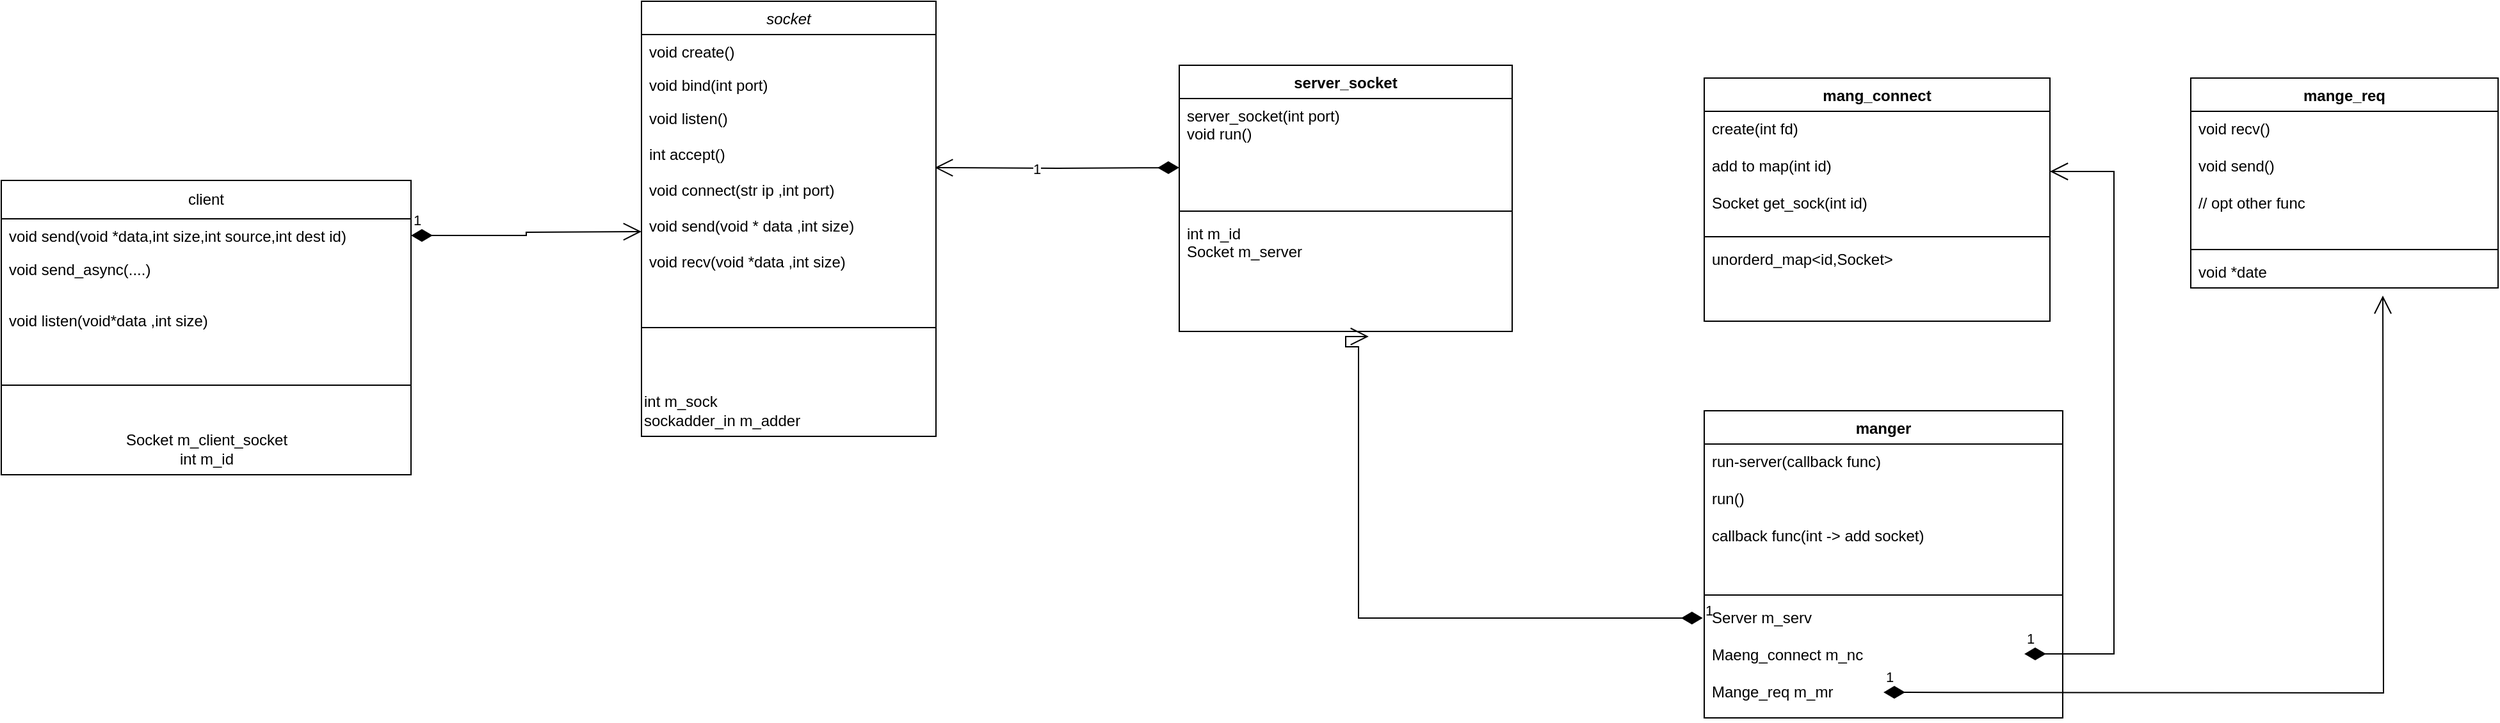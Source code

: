 <mxfile version="24.7.6">
  <diagram id="C5RBs43oDa-KdzZeNtuy" name="Page-1">
    <mxGraphModel dx="1877" dy="447" grid="1" gridSize="10" guides="1" tooltips="1" connect="1" arrows="1" fold="1" page="1" pageScale="1" pageWidth="827" pageHeight="1169" math="0" shadow="0">
      <root>
        <mxCell id="WIyWlLk6GJQsqaUBKTNV-0" />
        <mxCell id="WIyWlLk6GJQsqaUBKTNV-1" parent="WIyWlLk6GJQsqaUBKTNV-0" />
        <mxCell id="zkfFHV4jXpPFQw0GAbJ--0" value="socket" style="swimlane;fontStyle=2;align=center;verticalAlign=top;childLayout=stackLayout;horizontal=1;startSize=26;horizontalStack=0;resizeParent=1;resizeLast=0;collapsible=1;marginBottom=0;rounded=0;shadow=0;strokeWidth=1;" parent="WIyWlLk6GJQsqaUBKTNV-1" vertex="1">
          <mxGeometry x="210" width="230" height="340" as="geometry">
            <mxRectangle x="230" y="140" width="160" height="26" as="alternateBounds" />
          </mxGeometry>
        </mxCell>
        <mxCell id="zkfFHV4jXpPFQw0GAbJ--1" value="void create()" style="text;align=left;verticalAlign=top;spacingLeft=4;spacingRight=4;overflow=hidden;rotatable=0;points=[[0,0.5],[1,0.5]];portConstraint=eastwest;" parent="zkfFHV4jXpPFQw0GAbJ--0" vertex="1">
          <mxGeometry y="26" width="230" height="26" as="geometry" />
        </mxCell>
        <mxCell id="zkfFHV4jXpPFQw0GAbJ--2" value="void bind(int port)" style="text;align=left;verticalAlign=top;spacingLeft=4;spacingRight=4;overflow=hidden;rotatable=0;points=[[0,0.5],[1,0.5]];portConstraint=eastwest;rounded=0;shadow=0;html=0;" parent="zkfFHV4jXpPFQw0GAbJ--0" vertex="1">
          <mxGeometry y="52" width="230" height="26" as="geometry" />
        </mxCell>
        <mxCell id="zkfFHV4jXpPFQw0GAbJ--3" value="void listen()&#xa;&#xa;int accept()&#xa;&#xa;void connect(str ip ,int port)&#xa;&#xa;void send(void * data ,int size)&#xa;&#xa;void recv(void *data ,int size)&#xa;&#xa;bool is_valid()" style="text;align=left;verticalAlign=top;spacingLeft=4;spacingRight=4;overflow=hidden;rotatable=0;points=[[0,0.5],[1,0.5]];portConstraint=eastwest;rounded=0;shadow=0;html=0;" parent="zkfFHV4jXpPFQw0GAbJ--0" vertex="1">
          <mxGeometry y="78" width="230" height="132" as="geometry" />
        </mxCell>
        <mxCell id="zkfFHV4jXpPFQw0GAbJ--4" value="" style="line;html=1;strokeWidth=1;align=left;verticalAlign=middle;spacingTop=-1;spacingLeft=3;spacingRight=3;rotatable=0;labelPosition=right;points=[];portConstraint=eastwest;" parent="zkfFHV4jXpPFQw0GAbJ--0" vertex="1">
          <mxGeometry y="210" width="230" height="90" as="geometry" />
        </mxCell>
        <mxCell id="2EZz9RA_f9-rvHyePm-9-2" value="int m_sock&lt;div&gt;sockadder_in m_adder&lt;/div&gt;" style="text;html=1;align=left;verticalAlign=middle;resizable=0;points=[];autosize=1;strokeColor=none;fillColor=none;" vertex="1" parent="zkfFHV4jXpPFQw0GAbJ--0">
          <mxGeometry y="300" width="230" height="40" as="geometry" />
        </mxCell>
        <mxCell id="2EZz9RA_f9-rvHyePm-9-4" value="client" style="swimlane;fontStyle=0;childLayout=stackLayout;horizontal=1;startSize=30;fillColor=none;horizontalStack=0;resizeParent=1;resizeParentMax=0;resizeLast=0;collapsible=1;marginBottom=0;whiteSpace=wrap;html=1;" vertex="1" parent="WIyWlLk6GJQsqaUBKTNV-1">
          <mxGeometry x="-290" y="140" width="320" height="230" as="geometry" />
        </mxCell>
        <mxCell id="2EZz9RA_f9-rvHyePm-9-5" value="void send(void *data,int size,int source,int dest id)" style="text;strokeColor=none;fillColor=none;align=left;verticalAlign=top;spacingLeft=4;spacingRight=4;overflow=hidden;rotatable=0;points=[[0,0.5],[1,0.5]];portConstraint=eastwest;whiteSpace=wrap;html=1;" vertex="1" parent="2EZz9RA_f9-rvHyePm-9-4">
          <mxGeometry y="30" width="320" height="26" as="geometry" />
        </mxCell>
        <mxCell id="2EZz9RA_f9-rvHyePm-9-6" value="void send_async(....)" style="text;strokeColor=none;fillColor=none;align=left;verticalAlign=top;spacingLeft=4;spacingRight=4;overflow=hidden;rotatable=0;points=[[0,0.5],[1,0.5]];portConstraint=eastwest;whiteSpace=wrap;html=1;" vertex="1" parent="2EZz9RA_f9-rvHyePm-9-4">
          <mxGeometry y="56" width="320" height="26" as="geometry" />
        </mxCell>
        <mxCell id="2EZz9RA_f9-rvHyePm-9-7" value="&lt;div&gt;&lt;br&gt;&lt;/div&gt;&lt;div&gt;void listen(void*data ,int size)&lt;/div&gt;&lt;div&gt;&lt;br&gt;&lt;/div&gt;&lt;div&gt;void listen_async(....)&lt;/div&gt;&lt;div&gt;int get_id()&lt;/div&gt;&lt;div&gt;&lt;br&gt;&lt;/div&gt;" style="text;strokeColor=none;fillColor=none;align=left;verticalAlign=top;spacingLeft=4;spacingRight=4;overflow=hidden;rotatable=0;points=[[0,0.5],[1,0.5]];portConstraint=eastwest;whiteSpace=wrap;html=1;" vertex="1" parent="2EZz9RA_f9-rvHyePm-9-4">
          <mxGeometry y="82" width="320" height="48" as="geometry" />
        </mxCell>
        <mxCell id="2EZz9RA_f9-rvHyePm-9-10" value="" style="line;strokeWidth=1;fillColor=none;align=left;verticalAlign=middle;spacingTop=-1;spacingLeft=3;spacingRight=3;rotatable=0;labelPosition=right;points=[];portConstraint=eastwest;strokeColor=inherit;" vertex="1" parent="2EZz9RA_f9-rvHyePm-9-4">
          <mxGeometry y="130" width="320" height="60" as="geometry" />
        </mxCell>
        <mxCell id="2EZz9RA_f9-rvHyePm-9-12" value="Socket m_client_socket&lt;div&gt;int m_id&lt;/div&gt;" style="text;html=1;align=center;verticalAlign=middle;resizable=0;points=[];autosize=1;strokeColor=none;fillColor=none;" vertex="1" parent="2EZz9RA_f9-rvHyePm-9-4">
          <mxGeometry y="190" width="320" height="40" as="geometry" />
        </mxCell>
        <mxCell id="2EZz9RA_f9-rvHyePm-9-8" value="1" style="endArrow=open;html=1;endSize=12;startArrow=diamondThin;startSize=14;startFill=1;edgeStyle=orthogonalEdgeStyle;align=left;verticalAlign=bottom;rounded=0;exitX=1;exitY=0.5;exitDx=0;exitDy=0;" edge="1" parent="WIyWlLk6GJQsqaUBKTNV-1" source="2EZz9RA_f9-rvHyePm-9-5">
          <mxGeometry x="-1" y="3" relative="1" as="geometry">
            <mxPoint x="30" y="180" as="sourcePoint" />
            <mxPoint x="210" y="180" as="targetPoint" />
          </mxGeometry>
        </mxCell>
        <mxCell id="2EZz9RA_f9-rvHyePm-9-13" value="server_socket" style="swimlane;fontStyle=1;align=center;verticalAlign=top;childLayout=stackLayout;horizontal=1;startSize=26;horizontalStack=0;resizeParent=1;resizeParentMax=0;resizeLast=0;collapsible=1;marginBottom=0;whiteSpace=wrap;html=1;" vertex="1" parent="WIyWlLk6GJQsqaUBKTNV-1">
          <mxGeometry x="630" y="50" width="260" height="208" as="geometry" />
        </mxCell>
        <mxCell id="2EZz9RA_f9-rvHyePm-9-14" value="server_socket(int port)&lt;div&gt;void run()&lt;/div&gt;" style="text;strokeColor=none;fillColor=none;align=left;verticalAlign=top;spacingLeft=4;spacingRight=4;overflow=hidden;rotatable=0;points=[[0,0.5],[1,0.5]];portConstraint=eastwest;whiteSpace=wrap;html=1;" vertex="1" parent="2EZz9RA_f9-rvHyePm-9-13">
          <mxGeometry y="26" width="260" height="84" as="geometry" />
        </mxCell>
        <mxCell id="2EZz9RA_f9-rvHyePm-9-15" value="" style="line;strokeWidth=1;fillColor=none;align=left;verticalAlign=middle;spacingTop=-1;spacingLeft=3;spacingRight=3;rotatable=0;labelPosition=right;points=[];portConstraint=eastwest;strokeColor=inherit;" vertex="1" parent="2EZz9RA_f9-rvHyePm-9-13">
          <mxGeometry y="110" width="260" height="8" as="geometry" />
        </mxCell>
        <mxCell id="2EZz9RA_f9-rvHyePm-9-16" value="int m_id&lt;div&gt;Socket m_server&lt;/div&gt;" style="text;strokeColor=none;fillColor=none;align=left;verticalAlign=top;spacingLeft=4;spacingRight=4;overflow=hidden;rotatable=0;points=[[0,0.5],[1,0.5]];portConstraint=eastwest;whiteSpace=wrap;html=1;" vertex="1" parent="2EZz9RA_f9-rvHyePm-9-13">
          <mxGeometry y="118" width="260" height="90" as="geometry" />
        </mxCell>
        <mxCell id="2EZz9RA_f9-rvHyePm-9-17" value="1" style="endArrow=open;html=1;endSize=12;startArrow=diamondThin;startSize=14;startFill=1;edgeStyle=orthogonalEdgeStyle;align=left;verticalAlign=bottom;rounded=0;entryX=0.996;entryY=0.394;entryDx=0;entryDy=0;entryPerimeter=0;" edge="1" parent="WIyWlLk6GJQsqaUBKTNV-1" target="zkfFHV4jXpPFQw0GAbJ--3">
          <mxGeometry x="0.223" y="10" relative="1" as="geometry">
            <mxPoint x="630" y="130" as="sourcePoint" />
            <mxPoint x="870" y="170" as="targetPoint" />
            <mxPoint as="offset" />
          </mxGeometry>
        </mxCell>
        <mxCell id="2EZz9RA_f9-rvHyePm-9-18" value="mang_connect" style="swimlane;fontStyle=1;align=center;verticalAlign=top;childLayout=stackLayout;horizontal=1;startSize=26;horizontalStack=0;resizeParent=1;resizeParentMax=0;resizeLast=0;collapsible=1;marginBottom=0;whiteSpace=wrap;html=1;" vertex="1" parent="WIyWlLk6GJQsqaUBKTNV-1">
          <mxGeometry x="1040" y="60" width="270" height="190" as="geometry" />
        </mxCell>
        <mxCell id="2EZz9RA_f9-rvHyePm-9-19" value="create(int fd)&lt;div&gt;&lt;br&gt;&lt;/div&gt;&lt;div&gt;add to map(int id)&lt;/div&gt;&lt;div&gt;&lt;br&gt;&lt;/div&gt;&lt;div&gt;Socket get_sock(int id)&lt;/div&gt;" style="text;strokeColor=none;fillColor=none;align=left;verticalAlign=top;spacingLeft=4;spacingRight=4;overflow=hidden;rotatable=0;points=[[0,0.5],[1,0.5]];portConstraint=eastwest;whiteSpace=wrap;html=1;" vertex="1" parent="2EZz9RA_f9-rvHyePm-9-18">
          <mxGeometry y="26" width="270" height="94" as="geometry" />
        </mxCell>
        <mxCell id="2EZz9RA_f9-rvHyePm-9-20" value="" style="line;strokeWidth=1;fillColor=none;align=left;verticalAlign=middle;spacingTop=-1;spacingLeft=3;spacingRight=3;rotatable=0;labelPosition=right;points=[];portConstraint=eastwest;strokeColor=inherit;" vertex="1" parent="2EZz9RA_f9-rvHyePm-9-18">
          <mxGeometry y="120" width="270" height="8" as="geometry" />
        </mxCell>
        <mxCell id="2EZz9RA_f9-rvHyePm-9-21" value="unorderd_map&amp;lt;id,Socket&amp;gt;" style="text;strokeColor=none;fillColor=none;align=left;verticalAlign=top;spacingLeft=4;spacingRight=4;overflow=hidden;rotatable=0;points=[[0,0.5],[1,0.5]];portConstraint=eastwest;whiteSpace=wrap;html=1;" vertex="1" parent="2EZz9RA_f9-rvHyePm-9-18">
          <mxGeometry y="128" width="270" height="62" as="geometry" />
        </mxCell>
        <mxCell id="2EZz9RA_f9-rvHyePm-9-22" value="mange_req" style="swimlane;fontStyle=1;align=center;verticalAlign=top;childLayout=stackLayout;horizontal=1;startSize=26;horizontalStack=0;resizeParent=1;resizeParentMax=0;resizeLast=0;collapsible=1;marginBottom=0;whiteSpace=wrap;html=1;" vertex="1" parent="WIyWlLk6GJQsqaUBKTNV-1">
          <mxGeometry x="1420" y="60" width="240" height="164" as="geometry" />
        </mxCell>
        <mxCell id="2EZz9RA_f9-rvHyePm-9-23" value="void recv()&lt;div&gt;&lt;br&gt;&lt;/div&gt;&lt;div&gt;void send()&lt;/div&gt;&lt;div&gt;&lt;br&gt;&lt;/div&gt;&lt;div&gt;// opt other func&lt;/div&gt;" style="text;strokeColor=none;fillColor=none;align=left;verticalAlign=top;spacingLeft=4;spacingRight=4;overflow=hidden;rotatable=0;points=[[0,0.5],[1,0.5]];portConstraint=eastwest;whiteSpace=wrap;html=1;" vertex="1" parent="2EZz9RA_f9-rvHyePm-9-22">
          <mxGeometry y="26" width="240" height="104" as="geometry" />
        </mxCell>
        <mxCell id="2EZz9RA_f9-rvHyePm-9-24" value="" style="line;strokeWidth=1;fillColor=none;align=left;verticalAlign=middle;spacingTop=-1;spacingLeft=3;spacingRight=3;rotatable=0;labelPosition=right;points=[];portConstraint=eastwest;strokeColor=inherit;" vertex="1" parent="2EZz9RA_f9-rvHyePm-9-22">
          <mxGeometry y="130" width="240" height="8" as="geometry" />
        </mxCell>
        <mxCell id="2EZz9RA_f9-rvHyePm-9-25" value="void *date" style="text;strokeColor=none;fillColor=none;align=left;verticalAlign=top;spacingLeft=4;spacingRight=4;overflow=hidden;rotatable=0;points=[[0,0.5],[1,0.5]];portConstraint=eastwest;whiteSpace=wrap;html=1;" vertex="1" parent="2EZz9RA_f9-rvHyePm-9-22">
          <mxGeometry y="138" width="240" height="26" as="geometry" />
        </mxCell>
        <mxCell id="2EZz9RA_f9-rvHyePm-9-26" value="manger" style="swimlane;fontStyle=1;align=center;verticalAlign=top;childLayout=stackLayout;horizontal=1;startSize=26;horizontalStack=0;resizeParent=1;resizeParentMax=0;resizeLast=0;collapsible=1;marginBottom=0;whiteSpace=wrap;html=1;" vertex="1" parent="WIyWlLk6GJQsqaUBKTNV-1">
          <mxGeometry x="1040" y="320" width="280" height="240" as="geometry" />
        </mxCell>
        <mxCell id="2EZz9RA_f9-rvHyePm-9-27" value="run-server(callback func)&lt;div&gt;&lt;br&gt;&lt;/div&gt;&lt;div&gt;run()&lt;/div&gt;&lt;div&gt;&lt;br&gt;&lt;/div&gt;&lt;div&gt;callback func(int -&amp;gt; add socket)&lt;/div&gt;" style="text;strokeColor=none;fillColor=none;align=left;verticalAlign=top;spacingLeft=4;spacingRight=4;overflow=hidden;rotatable=0;points=[[0,0.5],[1,0.5]];portConstraint=eastwest;whiteSpace=wrap;html=1;" vertex="1" parent="2EZz9RA_f9-rvHyePm-9-26">
          <mxGeometry y="26" width="280" height="114" as="geometry" />
        </mxCell>
        <mxCell id="2EZz9RA_f9-rvHyePm-9-28" value="" style="line;strokeWidth=1;fillColor=none;align=left;verticalAlign=middle;spacingTop=-1;spacingLeft=3;spacingRight=3;rotatable=0;labelPosition=right;points=[];portConstraint=eastwest;strokeColor=inherit;" vertex="1" parent="2EZz9RA_f9-rvHyePm-9-26">
          <mxGeometry y="140" width="280" height="8" as="geometry" />
        </mxCell>
        <mxCell id="2EZz9RA_f9-rvHyePm-9-29" value="Server m_serv&lt;div&gt;&lt;br&gt;&lt;/div&gt;&lt;div&gt;Maeng_connect m_nc&lt;/div&gt;&lt;div&gt;&lt;br&gt;&lt;/div&gt;&lt;div&gt;Mange_req m_mr&lt;/div&gt;" style="text;strokeColor=none;fillColor=none;align=left;verticalAlign=top;spacingLeft=4;spacingRight=4;overflow=hidden;rotatable=0;points=[[0,0.5],[1,0.5]];portConstraint=eastwest;whiteSpace=wrap;html=1;" vertex="1" parent="2EZz9RA_f9-rvHyePm-9-26">
          <mxGeometry y="148" width="280" height="92" as="geometry" />
        </mxCell>
        <mxCell id="2EZz9RA_f9-rvHyePm-9-32" value="1" style="endArrow=open;html=1;endSize=12;startArrow=diamondThin;startSize=14;startFill=1;edgeStyle=orthogonalEdgeStyle;align=left;verticalAlign=bottom;rounded=0;" edge="1" parent="2EZz9RA_f9-rvHyePm-9-26">
          <mxGeometry x="-1" y="3" relative="1" as="geometry">
            <mxPoint x="140" y="220" as="sourcePoint" />
            <mxPoint x="530" y="-90" as="targetPoint" />
          </mxGeometry>
        </mxCell>
        <mxCell id="2EZz9RA_f9-rvHyePm-9-30" value="1" style="endArrow=open;html=1;endSize=12;startArrow=diamondThin;startSize=14;startFill=1;edgeStyle=orthogonalEdgeStyle;align=left;verticalAlign=bottom;rounded=0;exitX=-0.004;exitY=0.152;exitDx=0;exitDy=0;exitPerimeter=0;entryX=0.569;entryY=1.044;entryDx=0;entryDy=0;entryPerimeter=0;" edge="1" parent="WIyWlLk6GJQsqaUBKTNV-1" source="2EZz9RA_f9-rvHyePm-9-29" target="2EZz9RA_f9-rvHyePm-9-16">
          <mxGeometry x="-1" y="3" relative="1" as="geometry">
            <mxPoint x="850" y="370" as="sourcePoint" />
            <mxPoint x="1010" y="370" as="targetPoint" />
            <Array as="points">
              <mxPoint x="770" y="482" />
              <mxPoint x="770" y="270" />
              <mxPoint x="760" y="270" />
              <mxPoint x="760" y="262" />
            </Array>
          </mxGeometry>
        </mxCell>
        <mxCell id="2EZz9RA_f9-rvHyePm-9-31" value="1" style="endArrow=open;html=1;endSize=12;startArrow=diamondThin;startSize=14;startFill=1;edgeStyle=orthogonalEdgeStyle;align=left;verticalAlign=bottom;rounded=0;entryX=1;entryY=0.5;entryDx=0;entryDy=0;" edge="1" parent="WIyWlLk6GJQsqaUBKTNV-1" target="2EZz9RA_f9-rvHyePm-9-19">
          <mxGeometry x="-1" y="3" relative="1" as="geometry">
            <mxPoint x="1290" y="510" as="sourcePoint" />
            <mxPoint x="1370" y="130" as="targetPoint" />
            <Array as="points">
              <mxPoint x="1360" y="510" />
              <mxPoint x="1360" y="133" />
            </Array>
          </mxGeometry>
        </mxCell>
      </root>
    </mxGraphModel>
  </diagram>
</mxfile>
